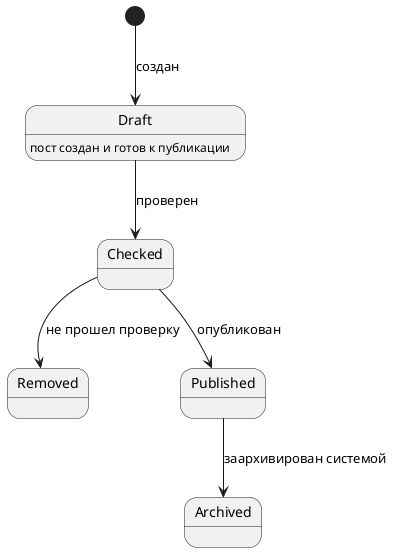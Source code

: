 @startuml state project
[*] --> Draft : создан
Draft: пост создан и готов к публикации
Draft --> Checked: проверен
Checked --> Removed: не прошел проверку
Checked --> Published: опубликован

Published --> Archived : заархивирован системой

@enduml
